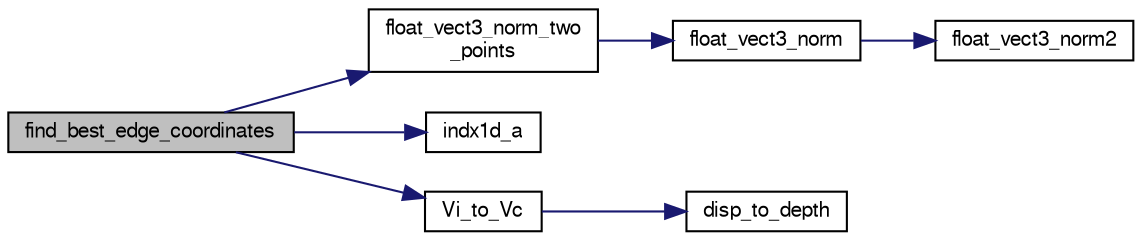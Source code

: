 digraph "find_best_edge_coordinates"
{
  edge [fontname="FreeSans",fontsize="10",labelfontname="FreeSans",labelfontsize="10"];
  node [fontname="FreeSans",fontsize="10",shape=record];
  rankdir="LR";
  Node1 [label="find_best_edge_coordinates",height=0.2,width=0.4,color="black", fillcolor="grey75", style="filled", fontcolor="black"];
  Node1 -> Node2 [color="midnightblue",fontsize="10",style="solid",fontname="FreeSans"];
  Node2 [label="float_vect3_norm_two\l_points",height=0.2,width=0.4,color="black", fillcolor="white", style="filled",URL="$wedgebug_8c.html#aac1bde6c5c9971c74f63b94c884de408"];
  Node2 -> Node3 [color="midnightblue",fontsize="10",style="solid",fontname="FreeSans"];
  Node3 [label="float_vect3_norm",height=0.2,width=0.4,color="black", fillcolor="white", style="filled",URL="$group__math__algebra__float.html#gad33d6e2c6bf00d660031e57fb3675666"];
  Node3 -> Node4 [color="midnightblue",fontsize="10",style="solid",fontname="FreeSans"];
  Node4 [label="float_vect3_norm2",height=0.2,width=0.4,color="black", fillcolor="white", style="filled",URL="$group__math__algebra__float.html#gaf0812637c58834d3baff5cd82fa220d2"];
  Node1 -> Node5 [color="midnightblue",fontsize="10",style="solid",fontname="FreeSans"];
  Node5 [label="indx1d_a",height=0.2,width=0.4,color="black", fillcolor="white", style="filled",URL="$wedgebug_8c.html#a4756971f63deed4709003a0b7b21c793"];
  Node1 -> Node6 [color="midnightblue",fontsize="10",style="solid",fontname="FreeSans"];
  Node6 [label="Vi_to_Vc",height=0.2,width=0.4,color="black", fillcolor="white", style="filled",URL="$wedgebug_8c.html#ac7c2c891e92f2c56154a790ebbdceac0"];
  Node6 -> Node7 [color="midnightblue",fontsize="10",style="solid",fontname="FreeSans"];
  Node7 [label="disp_to_depth",height=0.2,width=0.4,color="black", fillcolor="white", style="filled",URL="$wedgebug_8c.html#aa46ee21df7fc59c9fb806f9f61c1a979"];
}
